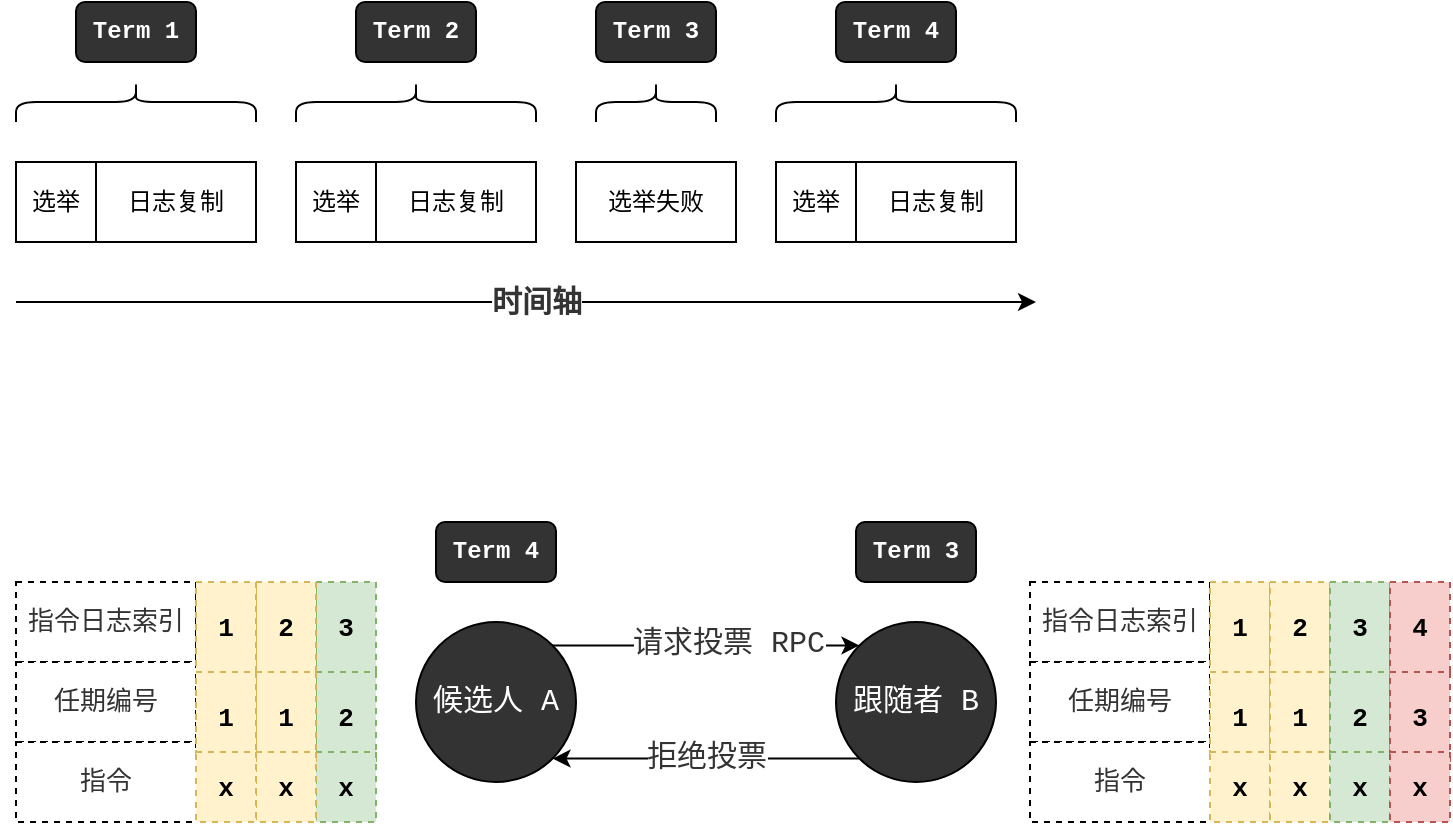 <mxfile version="16.0.3" type="github">
  <diagram id="3f5J3Do_gWRIrY-zB68Y" name="Page-1">
    <mxGraphModel dx="1426" dy="792" grid="1" gridSize="10" guides="1" tooltips="1" connect="1" arrows="1" fold="1" page="1" pageScale="1" pageWidth="827" pageHeight="1169" math="0" shadow="0">
      <root>
        <mxCell id="0" />
        <mxCell id="1" parent="0" />
        <mxCell id="5MQ09c06MS1mv87pgXlI-1" value="选举" style="rounded=0;whiteSpace=wrap;html=1;" vertex="1" parent="1">
          <mxGeometry x="40" y="130" width="40" height="40" as="geometry" />
        </mxCell>
        <mxCell id="5MQ09c06MS1mv87pgXlI-2" value="日志复制" style="rounded=0;whiteSpace=wrap;html=1;" vertex="1" parent="1">
          <mxGeometry x="80" y="130" width="80" height="40" as="geometry" />
        </mxCell>
        <mxCell id="5MQ09c06MS1mv87pgXlI-3" value="" style="shape=curlyBracket;whiteSpace=wrap;html=1;rounded=1;flipH=1;direction=south;" vertex="1" parent="1">
          <mxGeometry x="40" y="90" width="120" height="20" as="geometry" />
        </mxCell>
        <mxCell id="5MQ09c06MS1mv87pgXlI-4" value="Term 1" style="rounded=1;whiteSpace=wrap;html=1;fontFamily=Courier New;fontColor=#FFFFFF;fillColor=#333333;fontStyle=1" vertex="1" parent="1">
          <mxGeometry x="70" y="50" width="60" height="30" as="geometry" />
        </mxCell>
        <mxCell id="5MQ09c06MS1mv87pgXlI-5" value="选举" style="rounded=0;whiteSpace=wrap;html=1;" vertex="1" parent="1">
          <mxGeometry x="180" y="130" width="40" height="40" as="geometry" />
        </mxCell>
        <mxCell id="5MQ09c06MS1mv87pgXlI-6" value="日志复制" style="rounded=0;whiteSpace=wrap;html=1;" vertex="1" parent="1">
          <mxGeometry x="220" y="130" width="80" height="40" as="geometry" />
        </mxCell>
        <mxCell id="5MQ09c06MS1mv87pgXlI-7" value="" style="shape=curlyBracket;whiteSpace=wrap;html=1;rounded=1;flipH=1;direction=south;" vertex="1" parent="1">
          <mxGeometry x="180" y="90" width="120" height="20" as="geometry" />
        </mxCell>
        <mxCell id="5MQ09c06MS1mv87pgXlI-8" value="Term 2" style="rounded=1;whiteSpace=wrap;html=1;fontFamily=Courier New;fontColor=#FFFFFF;fillColor=#333333;fontStyle=1" vertex="1" parent="1">
          <mxGeometry x="210" y="50" width="60" height="30" as="geometry" />
        </mxCell>
        <mxCell id="5MQ09c06MS1mv87pgXlI-11" value="" style="shape=curlyBracket;whiteSpace=wrap;html=1;rounded=1;flipH=1;direction=south;" vertex="1" parent="1">
          <mxGeometry x="330" y="90" width="60" height="20" as="geometry" />
        </mxCell>
        <mxCell id="5MQ09c06MS1mv87pgXlI-12" value="Term 3" style="rounded=1;whiteSpace=wrap;html=1;fontFamily=Courier New;fontColor=#FFFFFF;fillColor=#333333;fontStyle=1" vertex="1" parent="1">
          <mxGeometry x="330" y="50" width="60" height="30" as="geometry" />
        </mxCell>
        <mxCell id="5MQ09c06MS1mv87pgXlI-15" value="选举失败" style="rounded=0;whiteSpace=wrap;html=1;" vertex="1" parent="1">
          <mxGeometry x="320" y="130" width="80" height="40" as="geometry" />
        </mxCell>
        <mxCell id="5MQ09c06MS1mv87pgXlI-16" value="选举" style="rounded=0;whiteSpace=wrap;html=1;" vertex="1" parent="1">
          <mxGeometry x="420" y="130" width="40" height="40" as="geometry" />
        </mxCell>
        <mxCell id="5MQ09c06MS1mv87pgXlI-17" value="日志复制" style="rounded=0;whiteSpace=wrap;html=1;" vertex="1" parent="1">
          <mxGeometry x="460" y="130" width="80" height="40" as="geometry" />
        </mxCell>
        <mxCell id="5MQ09c06MS1mv87pgXlI-18" value="" style="shape=curlyBracket;whiteSpace=wrap;html=1;rounded=1;flipH=1;direction=south;" vertex="1" parent="1">
          <mxGeometry x="420" y="90" width="120" height="20" as="geometry" />
        </mxCell>
        <mxCell id="5MQ09c06MS1mv87pgXlI-19" value="Term 4" style="rounded=1;whiteSpace=wrap;html=1;fontFamily=Courier New;fontColor=#FFFFFF;fillColor=#333333;fontStyle=1" vertex="1" parent="1">
          <mxGeometry x="450" y="50" width="60" height="30" as="geometry" />
        </mxCell>
        <mxCell id="5MQ09c06MS1mv87pgXlI-20" value="" style="endArrow=classic;html=1;rounded=0;fontFamily=Courier New;fontColor=#FFFFFF;" edge="1" parent="1">
          <mxGeometry width="50" height="50" relative="1" as="geometry">
            <mxPoint x="40" y="200" as="sourcePoint" />
            <mxPoint x="550" y="200" as="targetPoint" />
            <Array as="points">
              <mxPoint x="90" y="200" />
            </Array>
          </mxGeometry>
        </mxCell>
        <mxCell id="5MQ09c06MS1mv87pgXlI-21" value="时间轴" style="edgeLabel;html=1;align=center;verticalAlign=middle;resizable=0;points=[];fontFamily=Courier New;fontColor=#333333;fontSize=15;fontStyle=1" vertex="1" connectable="0" parent="5MQ09c06MS1mv87pgXlI-20">
          <mxGeometry x="0.286" y="-1" relative="1" as="geometry">
            <mxPoint x="-68" as="offset" />
          </mxGeometry>
        </mxCell>
        <mxCell id="5MQ09c06MS1mv87pgXlI-22" value="跟随者 B" style="ellipse;whiteSpace=wrap;html=1;aspect=fixed;fontFamily=Courier New;fontSize=15;fontColor=#FFFFFF;fillColor=#333333;" vertex="1" parent="1">
          <mxGeometry x="450" y="360" width="80" height="80" as="geometry" />
        </mxCell>
        <mxCell id="5MQ09c06MS1mv87pgXlI-23" value="候选人 A" style="ellipse;whiteSpace=wrap;html=1;aspect=fixed;fontFamily=Courier New;fontSize=15;fontColor=#FFFFFF;fillColor=#333333;" vertex="1" parent="1">
          <mxGeometry x="240" y="360" width="80" height="80" as="geometry" />
        </mxCell>
        <mxCell id="5MQ09c06MS1mv87pgXlI-24" value="" style="endArrow=classic;html=1;rounded=0;fontFamily=Courier New;fontSize=15;fontColor=#FFFFFF;exitX=1;exitY=0;exitDx=0;exitDy=0;entryX=0;entryY=0;entryDx=0;entryDy=0;" edge="1" parent="1" source="5MQ09c06MS1mv87pgXlI-23" target="5MQ09c06MS1mv87pgXlI-22">
          <mxGeometry width="50" height="50" relative="1" as="geometry">
            <mxPoint x="310" y="380" as="sourcePoint" />
            <mxPoint x="360" y="330" as="targetPoint" />
          </mxGeometry>
        </mxCell>
        <mxCell id="5MQ09c06MS1mv87pgXlI-25" value="请求投票 RPC" style="edgeLabel;html=1;align=center;verticalAlign=middle;resizable=0;points=[];fontSize=15;fontFamily=Courier New;fontColor=#333333;" vertex="1" connectable="0" parent="5MQ09c06MS1mv87pgXlI-24">
          <mxGeometry x="-0.155" y="1" relative="1" as="geometry">
            <mxPoint x="22" as="offset" />
          </mxGeometry>
        </mxCell>
        <mxCell id="5MQ09c06MS1mv87pgXlI-26" value="拒绝投票" style="endArrow=classic;html=1;rounded=0;fontFamily=Courier New;fontSize=15;fontColor=#333333;entryX=1;entryY=1;entryDx=0;entryDy=0;exitX=0;exitY=1;exitDx=0;exitDy=0;" edge="1" parent="1" source="5MQ09c06MS1mv87pgXlI-22" target="5MQ09c06MS1mv87pgXlI-23">
          <mxGeometry width="50" height="50" relative="1" as="geometry">
            <mxPoint x="270" y="600" as="sourcePoint" />
            <mxPoint x="320" y="550" as="targetPoint" />
          </mxGeometry>
        </mxCell>
        <mxCell id="5MQ09c06MS1mv87pgXlI-27" value="Term 4" style="rounded=1;whiteSpace=wrap;html=1;fontFamily=Courier New;fontColor=#FFFFFF;fillColor=#333333;fontStyle=1" vertex="1" parent="1">
          <mxGeometry x="250" y="310" width="60" height="30" as="geometry" />
        </mxCell>
        <mxCell id="5MQ09c06MS1mv87pgXlI-28" value="Term 3" style="rounded=1;whiteSpace=wrap;html=1;fontFamily=Courier New;fontColor=#FFFFFF;fillColor=#333333;fontStyle=1" vertex="1" parent="1">
          <mxGeometry x="460" y="310" width="60" height="30" as="geometry" />
        </mxCell>
        <mxCell id="5MQ09c06MS1mv87pgXlI-29" value="指令日志索引" style="rounded=0;whiteSpace=wrap;html=1;fontFamily=Courier New;fontSize=13;fontColor=#333333;fillColor=#FFFFFF;dashed=1;" vertex="1" parent="1">
          <mxGeometry x="547" y="340" width="90" height="40" as="geometry" />
        </mxCell>
        <mxCell id="5MQ09c06MS1mv87pgXlI-30" value="任期编号" style="rounded=0;whiteSpace=wrap;html=1;fontFamily=Courier New;fontSize=13;fontColor=#333333;fillColor=#FFFFFF;dashed=1;" vertex="1" parent="1">
          <mxGeometry x="547" y="380" width="90" height="40" as="geometry" />
        </mxCell>
        <mxCell id="5MQ09c06MS1mv87pgXlI-31" value="指令" style="rounded=0;whiteSpace=wrap;html=1;fontFamily=Courier New;fontSize=13;fontColor=#333333;fillColor=#FFFFFF;dashed=1;" vertex="1" parent="1">
          <mxGeometry x="547" y="420" width="90" height="40" as="geometry" />
        </mxCell>
        <mxCell id="5MQ09c06MS1mv87pgXlI-32" value="指令日志索引" style="rounded=0;whiteSpace=wrap;html=1;fontFamily=Courier New;fontSize=13;fontColor=#333333;fillColor=#FFFFFF;dashed=1;" vertex="1" parent="1">
          <mxGeometry x="40" y="340" width="90" height="40" as="geometry" />
        </mxCell>
        <mxCell id="5MQ09c06MS1mv87pgXlI-33" value="任期编号" style="rounded=0;whiteSpace=wrap;html=1;fontFamily=Courier New;fontSize=13;fontColor=#333333;fillColor=#FFFFFF;dashed=1;" vertex="1" parent="1">
          <mxGeometry x="40" y="380" width="90" height="40" as="geometry" />
        </mxCell>
        <mxCell id="5MQ09c06MS1mv87pgXlI-34" value="指令" style="rounded=0;whiteSpace=wrap;html=1;fontFamily=Courier New;fontSize=13;fontColor=#333333;fillColor=#FFFFFF;dashed=1;" vertex="1" parent="1">
          <mxGeometry x="40" y="420" width="90" height="40" as="geometry" />
        </mxCell>
        <mxCell id="5MQ09c06MS1mv87pgXlI-35" value="1" style="rounded=0;whiteSpace=wrap;html=1;fontFamily=Courier New;fontSize=13;fillColor=#fff2cc;dashed=1;strokeColor=#d6b656;fontStyle=1" vertex="1" parent="1">
          <mxGeometry x="637" y="340" width="30" height="45" as="geometry" />
        </mxCell>
        <mxCell id="5MQ09c06MS1mv87pgXlI-36" value="1" style="rounded=0;whiteSpace=wrap;html=1;fontFamily=Courier New;fontSize=13;fillColor=#fff2cc;dashed=1;strokeColor=#d6b656;fontStyle=1" vertex="1" parent="1">
          <mxGeometry x="637" y="385" width="30" height="45" as="geometry" />
        </mxCell>
        <mxCell id="5MQ09c06MS1mv87pgXlI-37" value="x" style="rounded=0;whiteSpace=wrap;html=1;fontFamily=Courier New;fontSize=13;fillColor=#fff2cc;dashed=1;strokeColor=#d6b656;fontStyle=1" vertex="1" parent="1">
          <mxGeometry x="637" y="425" width="30" height="35" as="geometry" />
        </mxCell>
        <mxCell id="5MQ09c06MS1mv87pgXlI-38" value="2" style="rounded=0;whiteSpace=wrap;html=1;fontFamily=Courier New;fontSize=13;fillColor=#fff2cc;dashed=1;strokeColor=#d6b656;fontStyle=1" vertex="1" parent="1">
          <mxGeometry x="667" y="340" width="30" height="45" as="geometry" />
        </mxCell>
        <mxCell id="5MQ09c06MS1mv87pgXlI-39" value="1" style="rounded=0;whiteSpace=wrap;html=1;fontFamily=Courier New;fontSize=13;fillColor=#fff2cc;dashed=1;strokeColor=#d6b656;fontStyle=1" vertex="1" parent="1">
          <mxGeometry x="667" y="385" width="30" height="45" as="geometry" />
        </mxCell>
        <mxCell id="5MQ09c06MS1mv87pgXlI-40" value="x" style="rounded=0;whiteSpace=wrap;html=1;fontFamily=Courier New;fontSize=13;fillColor=#fff2cc;dashed=1;strokeColor=#d6b656;fontStyle=1" vertex="1" parent="1">
          <mxGeometry x="667" y="425" width="30" height="35" as="geometry" />
        </mxCell>
        <mxCell id="5MQ09c06MS1mv87pgXlI-41" value="3" style="rounded=0;whiteSpace=wrap;html=1;fontFamily=Courier New;fontSize=13;fillColor=#d5e8d4;dashed=1;strokeColor=#82b366;fontStyle=1" vertex="1" parent="1">
          <mxGeometry x="697" y="340" width="30" height="45" as="geometry" />
        </mxCell>
        <mxCell id="5MQ09c06MS1mv87pgXlI-42" value="2" style="rounded=0;whiteSpace=wrap;html=1;fontFamily=Courier New;fontSize=13;fillColor=#d5e8d4;dashed=1;strokeColor=#82b366;fontStyle=1" vertex="1" parent="1">
          <mxGeometry x="697" y="385" width="30" height="45" as="geometry" />
        </mxCell>
        <mxCell id="5MQ09c06MS1mv87pgXlI-43" value="x" style="rounded=0;whiteSpace=wrap;html=1;fontFamily=Courier New;fontSize=13;fillColor=#d5e8d4;dashed=1;strokeColor=#82b366;fontStyle=1" vertex="1" parent="1">
          <mxGeometry x="697" y="425" width="30" height="35" as="geometry" />
        </mxCell>
        <mxCell id="5MQ09c06MS1mv87pgXlI-44" value="4" style="rounded=0;whiteSpace=wrap;html=1;fontFamily=Courier New;fontSize=13;fillColor=#f8cecc;dashed=1;strokeColor=#b85450;fontStyle=1" vertex="1" parent="1">
          <mxGeometry x="727" y="340" width="30" height="45" as="geometry" />
        </mxCell>
        <mxCell id="5MQ09c06MS1mv87pgXlI-45" value="3" style="rounded=0;whiteSpace=wrap;html=1;fontFamily=Courier New;fontSize=13;fillColor=#f8cecc;dashed=1;strokeColor=#b85450;fontStyle=1" vertex="1" parent="1">
          <mxGeometry x="727" y="385" width="30" height="45" as="geometry" />
        </mxCell>
        <mxCell id="5MQ09c06MS1mv87pgXlI-46" value="x" style="rounded=0;whiteSpace=wrap;html=1;fontFamily=Courier New;fontSize=13;fillColor=#f8cecc;dashed=1;strokeColor=#b85450;fontStyle=1" vertex="1" parent="1">
          <mxGeometry x="727" y="425" width="30" height="35" as="geometry" />
        </mxCell>
        <mxCell id="5MQ09c06MS1mv87pgXlI-47" value="3" style="rounded=0;whiteSpace=wrap;html=1;fontFamily=Courier New;fontSize=13;fillColor=#d5e8d4;dashed=1;strokeColor=#82b366;fontStyle=1" vertex="1" parent="1">
          <mxGeometry x="190" y="340" width="30" height="45" as="geometry" />
        </mxCell>
        <mxCell id="5MQ09c06MS1mv87pgXlI-48" value="2" style="rounded=0;whiteSpace=wrap;html=1;fontFamily=Courier New;fontSize=13;fillColor=#d5e8d4;dashed=1;strokeColor=#82b366;fontStyle=1" vertex="1" parent="1">
          <mxGeometry x="190" y="385" width="30" height="45" as="geometry" />
        </mxCell>
        <mxCell id="5MQ09c06MS1mv87pgXlI-49" value="x" style="rounded=0;whiteSpace=wrap;html=1;fontFamily=Courier New;fontSize=13;fillColor=#d5e8d4;dashed=1;strokeColor=#82b366;fontStyle=1" vertex="1" parent="1">
          <mxGeometry x="190" y="425" width="30" height="35" as="geometry" />
        </mxCell>
        <mxCell id="5MQ09c06MS1mv87pgXlI-50" value="2" style="rounded=0;whiteSpace=wrap;html=1;fontFamily=Courier New;fontSize=13;fillColor=#fff2cc;dashed=1;strokeColor=#d6b656;fontStyle=1" vertex="1" parent="1">
          <mxGeometry x="160" y="340" width="30" height="45" as="geometry" />
        </mxCell>
        <mxCell id="5MQ09c06MS1mv87pgXlI-51" value="1" style="rounded=0;whiteSpace=wrap;html=1;fontFamily=Courier New;fontSize=13;fillColor=#fff2cc;dashed=1;strokeColor=#d6b656;fontStyle=1" vertex="1" parent="1">
          <mxGeometry x="160" y="385" width="30" height="45" as="geometry" />
        </mxCell>
        <mxCell id="5MQ09c06MS1mv87pgXlI-52" value="x" style="rounded=0;whiteSpace=wrap;html=1;fontFamily=Courier New;fontSize=13;fillColor=#fff2cc;dashed=1;strokeColor=#d6b656;fontStyle=1" vertex="1" parent="1">
          <mxGeometry x="160" y="425" width="30" height="35" as="geometry" />
        </mxCell>
        <mxCell id="5MQ09c06MS1mv87pgXlI-53" value="1" style="rounded=0;whiteSpace=wrap;html=1;fontFamily=Courier New;fontSize=13;fillColor=#fff2cc;dashed=1;strokeColor=#d6b656;fontStyle=1" vertex="1" parent="1">
          <mxGeometry x="130" y="340" width="30" height="45" as="geometry" />
        </mxCell>
        <mxCell id="5MQ09c06MS1mv87pgXlI-54" value="1" style="rounded=0;whiteSpace=wrap;html=1;fontFamily=Courier New;fontSize=13;fillColor=#fff2cc;dashed=1;strokeColor=#d6b656;fontStyle=1" vertex="1" parent="1">
          <mxGeometry x="130" y="385" width="30" height="45" as="geometry" />
        </mxCell>
        <mxCell id="5MQ09c06MS1mv87pgXlI-55" value="x" style="rounded=0;whiteSpace=wrap;html=1;fontFamily=Courier New;fontSize=13;fillColor=#fff2cc;dashed=1;strokeColor=#d6b656;fontStyle=1" vertex="1" parent="1">
          <mxGeometry x="130" y="425" width="30" height="35" as="geometry" />
        </mxCell>
      </root>
    </mxGraphModel>
  </diagram>
</mxfile>

